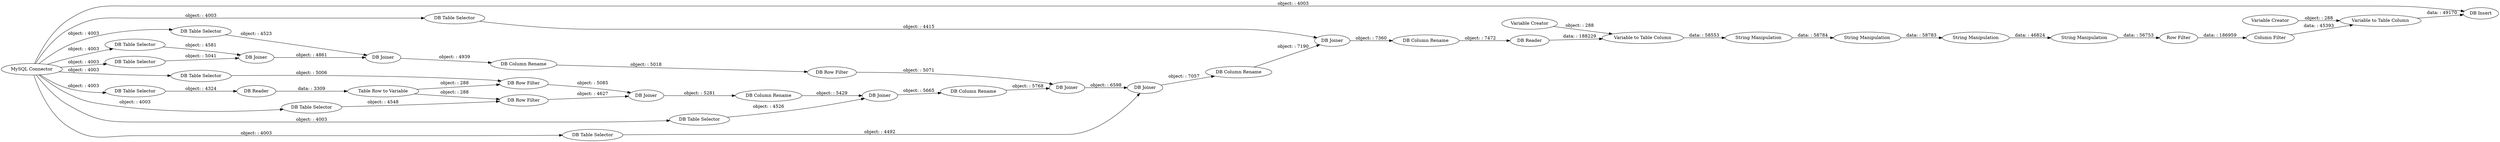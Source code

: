 digraph {
	"646708379559451987_40" [label="DB Column Rename"]
	"646708379559451987_36" [label="DB Table Selector"]
	"646708379559451987_43" [label="DB Table Selector"]
	"646708379559451987_38" [label="DB Table Selector"]
	"646708379559451987_77" [label="String Manipulation"]
	"646708379559451987_69" [label="Variable to Table Column"]
	"646708379559451987_44" [label="DB Table Selector"]
	"646708379559451987_59" [label="String Manipulation"]
	"646708379559451987_60" [label="String Manipulation"]
	"646708379559451987_21" [label="String Manipulation"]
	"646708379559451987_39" [label="DB Joiner"]
	"646708379559451987_146" [label="DB Row Filter"]
	"646708379559451987_139" [label="Row Filter"]
	"646708379559451987_147" [label="DB Row Filter"]
	"646708379559451987_142" [label="Variable Creator"]
	"646708379559451987_80" [label="DB Column Rename"]
	"646708379559451987_42" [label="DB Insert"]
	"646708379559451987_75" [label="DB Column Rename"]
	"646708379559451987_76" [label="DB Row Filter"]
	"646708379559451987_131" [label="DB Table Selector"]
	"646708379559451987_78" [label="DB Table Selector"]
	"646708379559451987_52" [label="DB Joiner"]
	"646708379559451987_56" [label="DB Table Selector"]
	"646708379559451987_79" [label="DB Joiner"]
	"646708379559451987_70" [label="Variable Creator"]
	"646708379559451987_54" [label="DB Joiner"]
	"646708379559451987_145" [label="MySQL Connector"]
	"646708379559451987_72" [label="DB Joiner"]
	"646708379559451987_55" [label="DB Column Rename"]
	"646708379559451987_74" [label="DB Joiner"]
	"646708379559451987_71" [label="DB Table Selector"]
	"646708379559451987_130" [label="DB Reader"]
	"646708379559451987_144" [label="Column Filter"]
	"646708379559451987_57" [label="DB Joiner"]
	"646708379559451987_143" [label="Variable to Table Column"]
	"646708379559451987_133" [label="Table Row to Variable"]
	"646708379559451987_58" [label="DB Column Rename"]
	"646708379559451987_41" [label="DB Reader"]
	"646708379559451987_53" [label="DB Table Selector"]
	"646708379559451987_43" -> "646708379559451987_74" [label="object: : 4523"]
	"646708379559451987_146" -> "646708379559451987_39" [label="object: : 5085"]
	"646708379559451987_59" -> "646708379559451987_60" [label="data: : 58784"]
	"646708379559451987_145" -> "646708379559451987_42" [label="object: : 4003"]
	"646708379559451987_53" -> "646708379559451987_54" [label="object: : 4526"]
	"646708379559451987_139" -> "646708379559451987_144" [label="data: : 186959"]
	"646708379559451987_69" -> "646708379559451987_59" [label="data: : 58553"]
	"646708379559451987_145" -> "646708379559451987_38" [label="object: : 4003"]
	"646708379559451987_78" -> "646708379559451987_79" [label="object: : 4415"]
	"646708379559451987_143" -> "646708379559451987_42" [label="data: : 49170"]
	"646708379559451987_36" -> "646708379559451987_146" [label="object: : 5006"]
	"646708379559451987_54" -> "646708379559451987_55" [label="object: : 5665"]
	"646708379559451987_145" -> "646708379559451987_71" [label="object: : 4003"]
	"646708379559451987_145" -> "646708379559451987_43" [label="object: : 4003"]
	"646708379559451987_76" -> "646708379559451987_52" [label="object: : 5071"]
	"646708379559451987_145" -> "646708379559451987_78" [label="object: : 4003"]
	"646708379559451987_79" -> "646708379559451987_80" [label="object: : 7360"]
	"646708379559451987_130" -> "646708379559451987_133" [label="data: : 3309"]
	"646708379559451987_70" -> "646708379559451987_69" [label="object: : 288"]
	"646708379559451987_41" -> "646708379559451987_69" [label="data: : 188229"]
	"646708379559451987_58" -> "646708379559451987_79" [label="object: : 7190"]
	"646708379559451987_57" -> "646708379559451987_58" [label="object: : 7057"]
	"646708379559451987_145" -> "646708379559451987_44" [label="object: : 4003"]
	"646708379559451987_144" -> "646708379559451987_143" [label="data: : 45393"]
	"646708379559451987_38" -> "646708379559451987_147" [label="object: : 4548"]
	"646708379559451987_145" -> "646708379559451987_36" [label="object: : 4003"]
	"646708379559451987_74" -> "646708379559451987_75" [label="object: : 4939"]
	"646708379559451987_133" -> "646708379559451987_146" [label="object: : 288"]
	"646708379559451987_60" -> "646708379559451987_77" [label="data: : 58783"]
	"646708379559451987_21" -> "646708379559451987_139" [label="data: : 56753"]
	"646708379559451987_145" -> "646708379559451987_131" [label="object: : 4003"]
	"646708379559451987_147" -> "646708379559451987_39" [label="object: : 4627"]
	"646708379559451987_55" -> "646708379559451987_52" [label="object: : 5768"]
	"646708379559451987_72" -> "646708379559451987_74" [label="object: : 4861"]
	"646708379559451987_56" -> "646708379559451987_57" [label="object: : 4492"]
	"646708379559451987_142" -> "646708379559451987_143" [label="object: : 288"]
	"646708379559451987_145" -> "646708379559451987_53" [label="object: : 4003"]
	"646708379559451987_145" -> "646708379559451987_56" [label="object: : 4003"]
	"646708379559451987_71" -> "646708379559451987_72" [label="object: : 5041"]
	"646708379559451987_44" -> "646708379559451987_72" [label="object: : 4581"]
	"646708379559451987_75" -> "646708379559451987_76" [label="object: : 5018"]
	"646708379559451987_77" -> "646708379559451987_21" [label="data: : 46824"]
	"646708379559451987_52" -> "646708379559451987_57" [label="object: : 6598"]
	"646708379559451987_80" -> "646708379559451987_41" [label="object: : 7472"]
	"646708379559451987_131" -> "646708379559451987_130" [label="object: : 4324"]
	"646708379559451987_133" -> "646708379559451987_147" [label="object: : 288"]
	"646708379559451987_39" -> "646708379559451987_40" [label="object: : 5281"]
	"646708379559451987_40" -> "646708379559451987_54" [label="object: : 5429"]
	rankdir=LR
}
